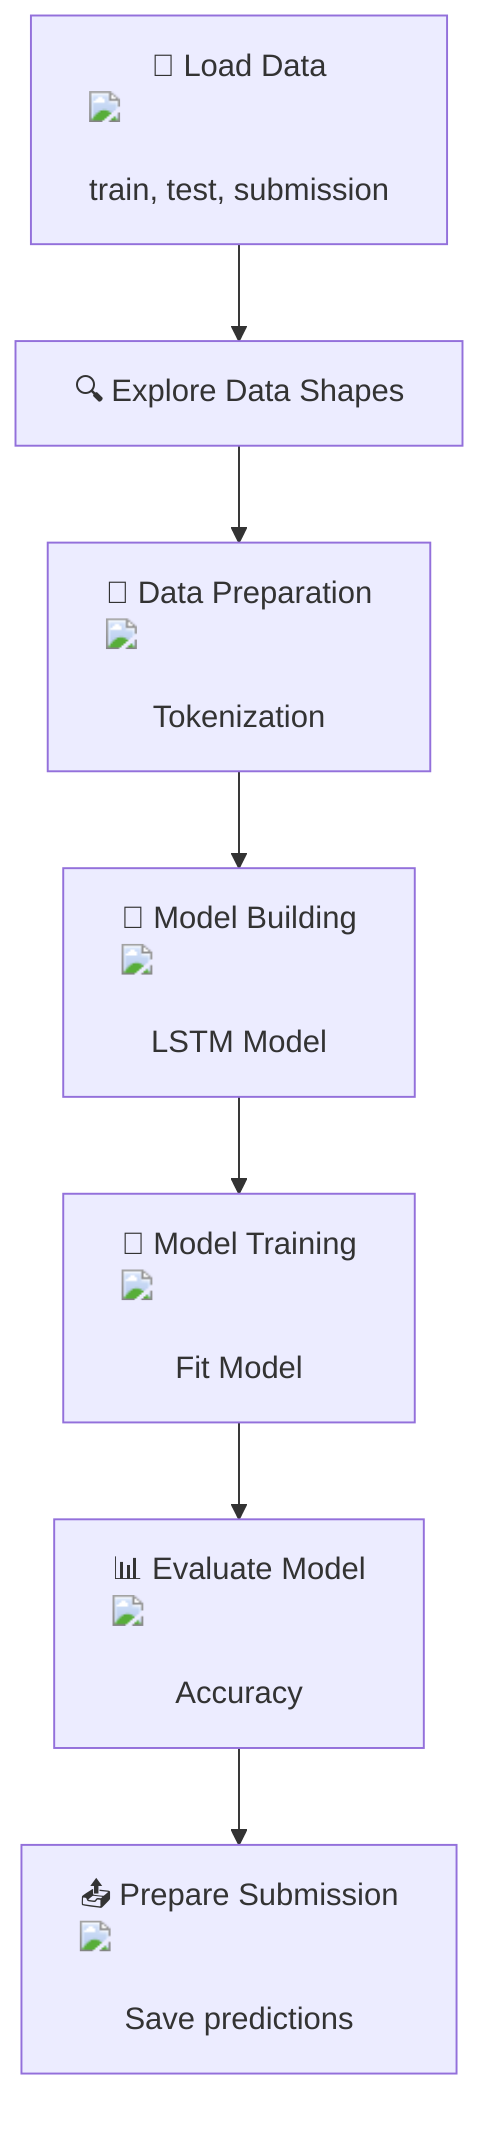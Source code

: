 flowchart TD
    A["📂 Load Data <img src='file.svg'/> <br/> train, test, submission"] --> B["🔍 Explore Data Shapes"]
    B --> C["🔀 Data Preparation <img src='column_split.svg'/> <br/> Tokenization"]
    C --> D["🧠 Model Building <img src='brain.svg'/> <br/> LSTM Model"]
    D --> E["🔄 Model Training <img src='brain.svg'/> <br/> Fit Model"]
    E --> F["📊 Evaluate Model <img src='barplot_template.svg'/> <br/> Accuracy"]
    F --> G["📤 Prepare Submission <img src='file.svg'/> <br/> Save predictions"]
